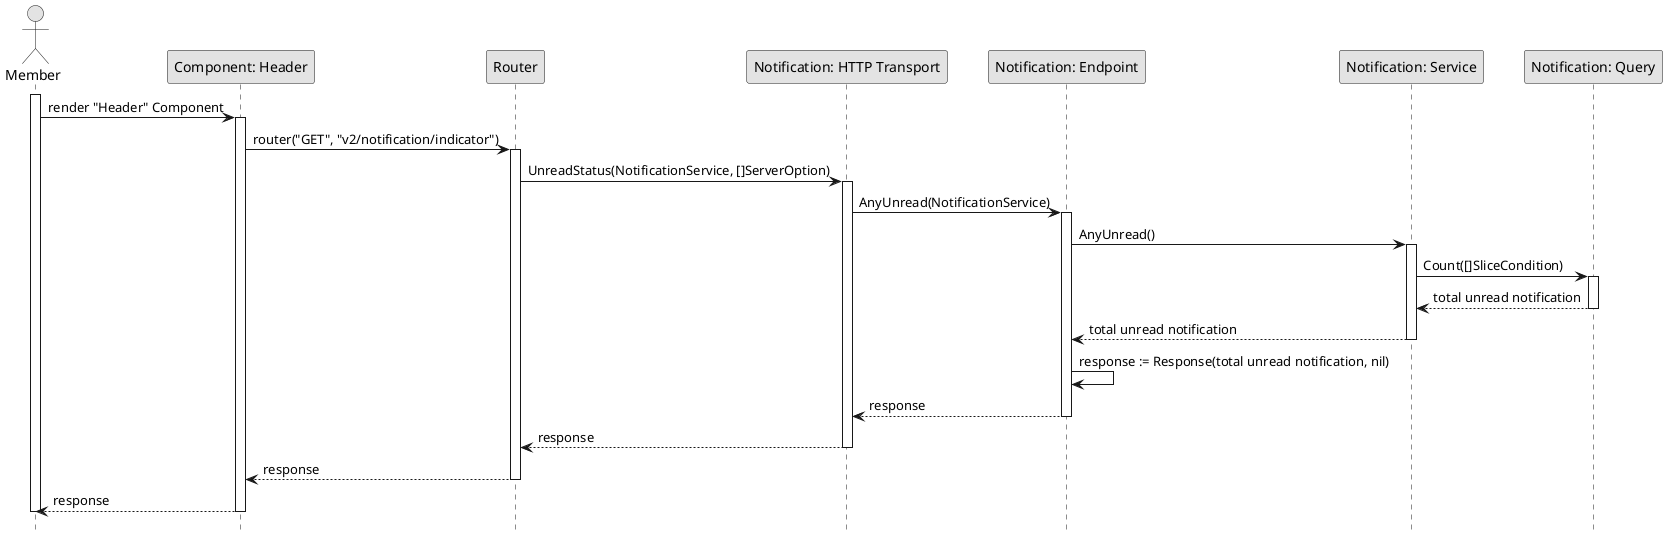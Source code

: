 @startuml UnreadNotification

skinparam Monochrome true
skinparam Shadowing false
hide footbox

actor Member
participant "Component: Header" as Header
participant "Router" as Router
participant "Notification: HTTP Transport" as NotificationHTTPTransport
participant "Notification: Endpoint" as NotificationEndpoint
participant "Notification: Service" as NotificationService
participant "Notification: Query" as NotificationQuery

activate Member

Member->Header: render "Header" Component
activate Header
Header->Router: router("GET", "v2/notification/indicator")
activate Router
Router->NotificationHTTPTransport: UnreadStatus(NotificationService, []ServerOption)
activate NotificationHTTPTransport
NotificationHTTPTransport->NotificationEndpoint: AnyUnread(NotificationService)
activate NotificationEndpoint
NotificationEndpoint->NotificationService: AnyUnread()
activate NotificationService
NotificationService->NotificationQuery: Count([]SliceCondition)
activate NotificationQuery
NotificationQuery-->NotificationService: total unread notification
deactivate NotificationQuery
NotificationService-->NotificationEndpoint: total unread notification
deactivate NotificationService
NotificationEndpoint->NotificationEndpoint: response := Response(total unread notification, nil)
NotificationEndpoint-->NotificationHTTPTransport: response
deactivate NotificationEndpoint
NotificationHTTPTransport-->Router: response
deactivate NotificationHTTPTransport
Router-->Header: response
deactivate Router
Header-->Member: response
deactivate Header

deactivate Member

@enduml